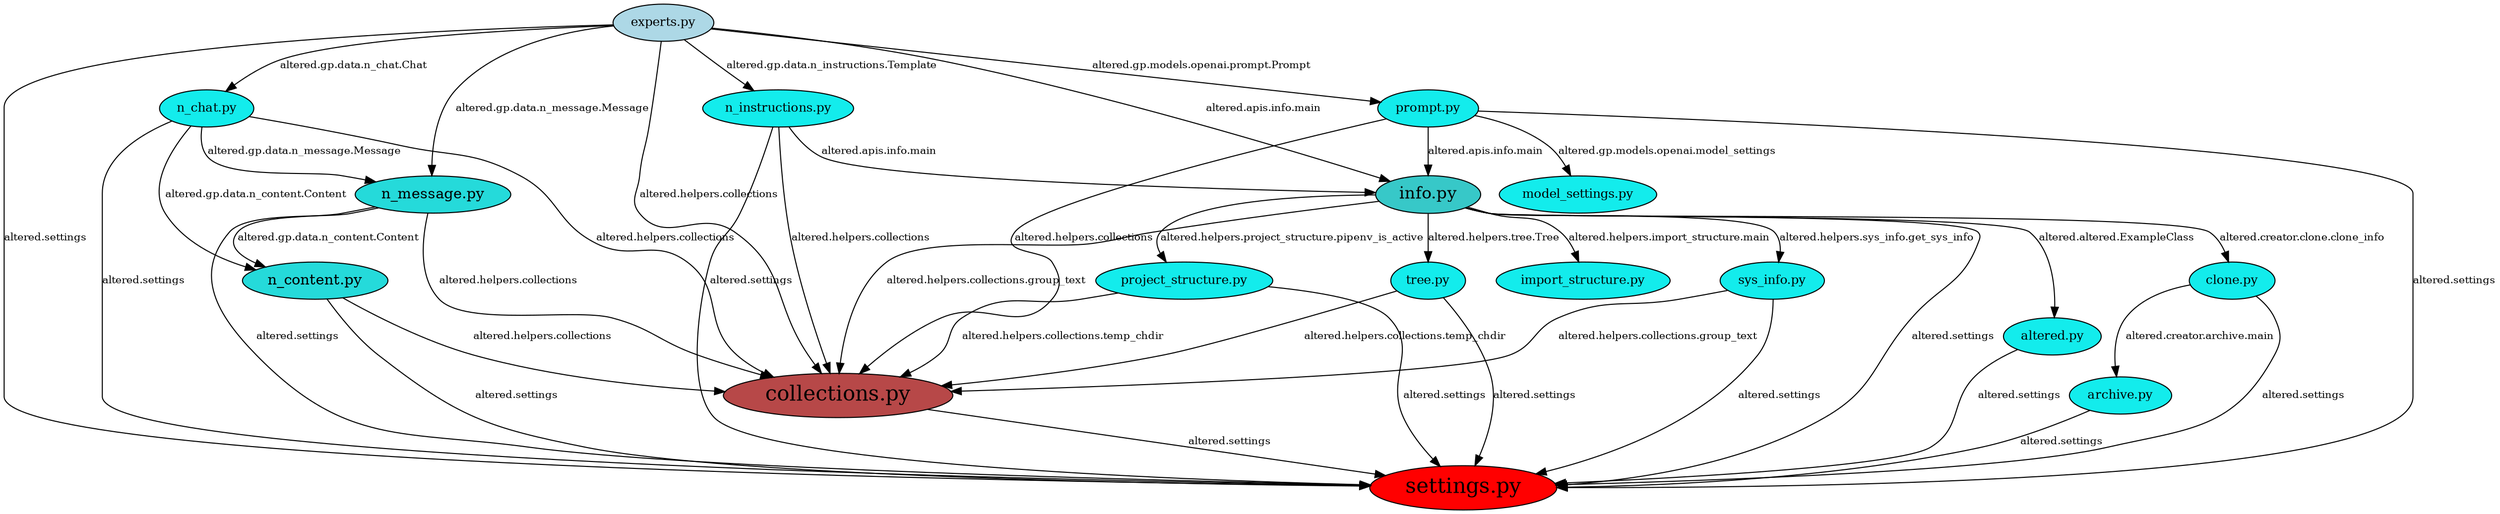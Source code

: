 // Package Dependency Graph
digraph {
	node [fillcolor=white style=filled]
	edge [fontsize=10]
	"experts.py" -> "collections.py" [label="altered.helpers.collections"]
	"collections.py" -> "settings.py" [label="altered.settings"]
	"experts.py" -> "settings.py" [label="altered.settings"]
	"experts.py" -> "n_message.py" [label="altered.gp.data.n_message.Message"]
	"n_message.py" -> "collections.py" [label="altered.helpers.collections"]
	"n_message.py" -> "settings.py" [label="altered.settings"]
	"n_message.py" -> "n_content.py" [label="altered.gp.data.n_content.Content"]
	"n_content.py" -> "collections.py" [label="altered.helpers.collections"]
	"n_content.py" -> "settings.py" [label="altered.settings"]
	"experts.py" -> "n_chat.py" [label="altered.gp.data.n_chat.Chat"]
	"n_chat.py" -> "n_content.py" [label="altered.gp.data.n_content.Content"]
	"n_chat.py" -> "n_message.py" [label="altered.gp.data.n_message.Message"]
	"n_chat.py" -> "settings.py" [label="altered.settings"]
	"n_chat.py" -> "collections.py" [label="altered.helpers.collections"]
	"experts.py" -> "prompt.py" [label="altered.gp.models.openai.prompt.Prompt"]
	"prompt.py" -> "settings.py" [label="altered.settings"]
	"prompt.py" -> "collections.py" [label="altered.helpers.collections"]
	"prompt.py" -> "info.py" [label="altered.apis.info.main"]
	"info.py" -> "settings.py" [label="altered.settings"]
	"info.py" -> "altered.py" [label="altered.altered.ExampleClass"]
	"altered.py" -> "settings.py" [label="altered.settings"]
	"info.py" -> "tree.py" [label="altered.helpers.tree.Tree"]
	"tree.py" -> "settings.py" [label="altered.settings"]
	"tree.py" -> "collections.py" [label="altered.helpers.collections.temp_chdir"]
	"info.py" -> "sys_info.py" [label="altered.helpers.sys_info.get_sys_info"]
	"sys_info.py" -> "settings.py" [label="altered.settings"]
	"sys_info.py" -> "collections.py" [label="altered.helpers.collections.group_text"]
	"info.py" -> "import_structure.py" [label="altered.helpers.import_structure.main"]
	"info.py" -> "collections.py" [label="altered.helpers.collections.group_text"]
	"info.py" -> "project_structure.py" [label="altered.helpers.project_structure.pipenv_is_active"]
	"project_structure.py" -> "settings.py" [label="altered.settings"]
	"project_structure.py" -> "collections.py" [label="altered.helpers.collections.temp_chdir"]
	"info.py" -> "clone.py" [label="altered.creator.clone.clone_info"]
	"clone.py" -> "settings.py" [label="altered.settings"]
	"clone.py" -> "archive.py" [label="altered.creator.archive.main"]
	"archive.py" -> "settings.py" [label="altered.settings"]
	"prompt.py" -> "model_settings.py" [label="altered.gp.models.openai.model_settings"]
	"experts.py" -> "n_instructions.py" [label="altered.gp.data.n_instructions.Template"]
	"n_instructions.py" -> "settings.py" [label="altered.settings"]
	"n_instructions.py" -> "collections.py" [label="altered.helpers.collections"]
	"n_instructions.py" -> "info.py" [label="altered.apis.info.main"]
	"experts.py" -> "info.py" [label="altered.apis.info.main"]
	"experts.py" [fillcolor="#00ffff" fontsize=12 style=filled]
	"experts.py" [fillcolor=lightblue fontsize=12]
	"collections.py" [fillcolor="#b74848" fontsize=20 style=filled]
	"collections.py" [fillcolor="#b74848" fontsize=20]
	"settings.py" [fillcolor="#ff0000" fontsize=20 style=filled]
	"settings.py" [fillcolor="#ff0000" fontsize=20]
	"n_message.py" [fillcolor="#25dada" fontsize=14 style=filled]
	"n_message.py" [fillcolor="#25dada" fontsize=14]
	"n_content.py" [fillcolor="#25dada" fontsize=14 style=filled]
	"n_content.py" [fillcolor="#25dada" fontsize=14]
	"n_chat.py" [fillcolor="#13ecec" fontsize=12 style=filled]
	"n_chat.py" [fillcolor="#13ecec" fontsize=12]
	"prompt.py" [fillcolor="#13ecec" fontsize=12 style=filled]
	"prompt.py" [fillcolor="#13ecec" fontsize=12]
	"info.py" [fillcolor="#37c8c8" fontsize=16 style=filled]
	"info.py" [fillcolor="#37c8c8" fontsize=16]
	"altered.py" [fillcolor="#13ecec" fontsize=12 style=filled]
	"altered.py" [fillcolor="#13ecec" fontsize=12]
	"tree.py" [fillcolor="#13ecec" fontsize=12 style=filled]
	"tree.py" [fillcolor="#13ecec" fontsize=12]
	"sys_info.py" [fillcolor="#13ecec" fontsize=12 style=filled]
	"sys_info.py" [fillcolor="#13ecec" fontsize=12]
	"import_structure.py" [fillcolor="#13ecec" fontsize=12 style=filled]
	"import_structure.py" [fillcolor="#13ecec" fontsize=12]
	"project_structure.py" [fillcolor="#13ecec" fontsize=12 style=filled]
	"project_structure.py" [fillcolor="#13ecec" fontsize=12]
	"clone.py" [fillcolor="#13ecec" fontsize=12 style=filled]
	"clone.py" [fillcolor="#13ecec" fontsize=12]
	"archive.py" [fillcolor="#13ecec" fontsize=12 style=filled]
	"archive.py" [fillcolor="#13ecec" fontsize=12]
	"model_settings.py" [fillcolor="#13ecec" fontsize=12 style=filled]
	"model_settings.py" [fillcolor="#13ecec" fontsize=12]
	"n_instructions.py" [fillcolor="#13ecec" fontsize=12 style=filled]
	"n_instructions.py" [fillcolor="#13ecec" fontsize=12]
}
